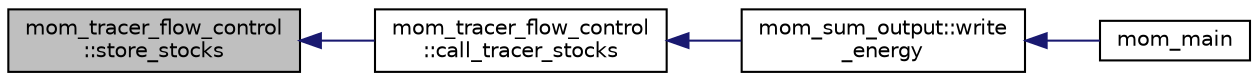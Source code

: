 digraph "mom_tracer_flow_control::store_stocks"
{
 // INTERACTIVE_SVG=YES
  edge [fontname="Helvetica",fontsize="10",labelfontname="Helvetica",labelfontsize="10"];
  node [fontname="Helvetica",fontsize="10",shape=record];
  rankdir="LR";
  Node45 [label="mom_tracer_flow_control\l::store_stocks",height=0.2,width=0.4,color="black", fillcolor="grey75", style="filled", fontcolor="black"];
  Node45 -> Node46 [dir="back",color="midnightblue",fontsize="10",style="solid",fontname="Helvetica"];
  Node46 [label="mom_tracer_flow_control\l::call_tracer_stocks",height=0.2,width=0.4,color="black", fillcolor="white", style="filled",URL="$namespacemom__tracer__flow__control.html#afd8526344e928c8c9505c921bf37447f",tooltip="This subroutine calls all registered tracer packages to enable them to add to the surface state retur..."];
  Node46 -> Node47 [dir="back",color="midnightblue",fontsize="10",style="solid",fontname="Helvetica"];
  Node47 [label="mom_sum_output::write\l_energy",height=0.2,width=0.4,color="black", fillcolor="white", style="filled",URL="$namespacemom__sum__output.html#aef94e597f85f3ee439b2ddc2b46a043a",tooltip="This subroutine calculates and writes the total model energy, the energy and mass of each layer..."];
  Node47 -> Node48 [dir="back",color="midnightblue",fontsize="10",style="solid",fontname="Helvetica"];
  Node48 [label="mom_main",height=0.2,width=0.4,color="black", fillcolor="white", style="filled",URL="$MOM__driver_8F90.html#a08fffeb2d8e8acbf9ed4609be6d258c6"];
}
